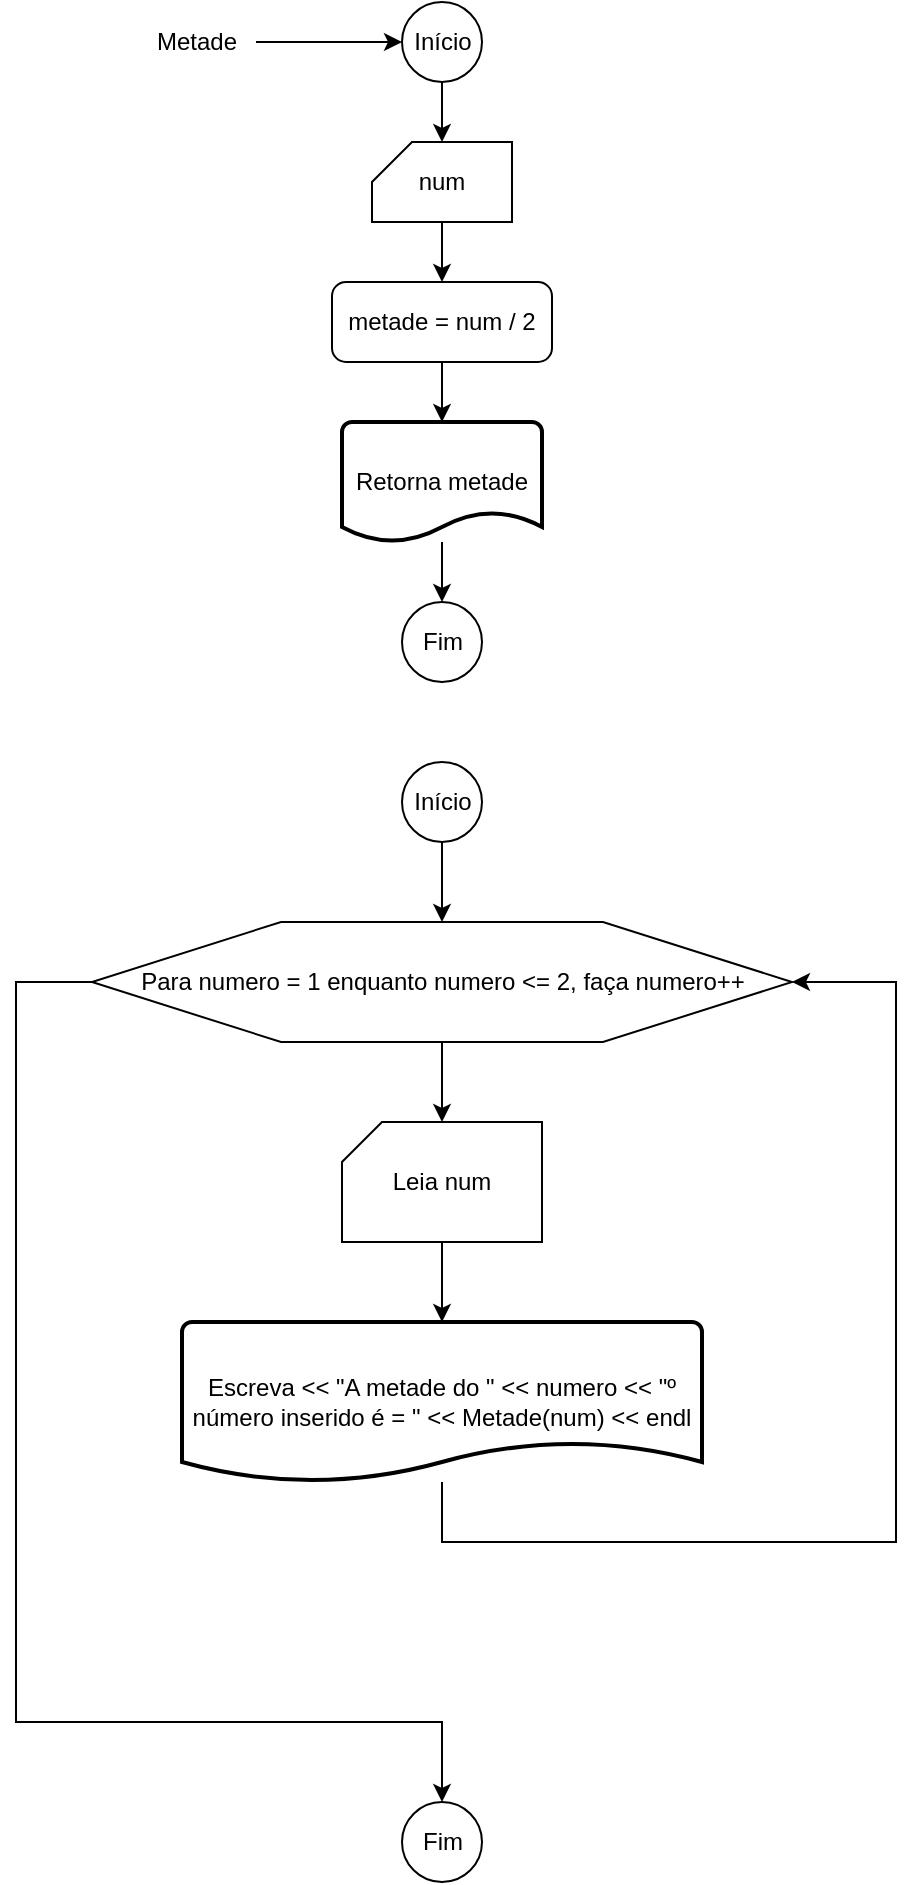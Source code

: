 <mxfile version="18.1.3" type="device"><diagram id="r5D19Dw4fDKtQQBHsxhO" name="Página-1"><mxGraphModel dx="979" dy="719" grid="1" gridSize="10" guides="1" tooltips="1" connect="1" arrows="1" fold="1" page="1" pageScale="1" pageWidth="827" pageHeight="1169" math="0" shadow="0"><root><mxCell id="0"/><mxCell id="1" parent="0"/><mxCell id="q40neqndTI0SbFZ5bSEA-5" value="" style="edgeStyle=orthogonalEdgeStyle;rounded=0;orthogonalLoop=1;jettySize=auto;html=1;" edge="1" parent="1" source="q40neqndTI0SbFZ5bSEA-1" target="q40neqndTI0SbFZ5bSEA-4"><mxGeometry relative="1" as="geometry"/></mxCell><mxCell id="q40neqndTI0SbFZ5bSEA-1" value="Início" style="verticalLabelPosition=middle;verticalAlign=middle;html=1;shape=mxgraph.flowchart.on-page_reference;labelPosition=center;align=center;" vertex="1" parent="1"><mxGeometry x="393" y="20" width="40" height="40" as="geometry"/></mxCell><mxCell id="q40neqndTI0SbFZ5bSEA-3" value="" style="edgeStyle=orthogonalEdgeStyle;rounded=0;orthogonalLoop=1;jettySize=auto;html=1;" edge="1" parent="1" source="q40neqndTI0SbFZ5bSEA-2" target="q40neqndTI0SbFZ5bSEA-1"><mxGeometry relative="1" as="geometry"/></mxCell><mxCell id="q40neqndTI0SbFZ5bSEA-2" value="Metade" style="text;html=1;align=center;verticalAlign=middle;resizable=0;points=[];autosize=1;strokeColor=none;fillColor=none;" vertex="1" parent="1"><mxGeometry x="260" y="30" width="60" height="20" as="geometry"/></mxCell><mxCell id="q40neqndTI0SbFZ5bSEA-7" value="" style="edgeStyle=orthogonalEdgeStyle;rounded=0;orthogonalLoop=1;jettySize=auto;html=1;" edge="1" parent="1" source="q40neqndTI0SbFZ5bSEA-4" target="q40neqndTI0SbFZ5bSEA-6"><mxGeometry relative="1" as="geometry"/></mxCell><mxCell id="q40neqndTI0SbFZ5bSEA-4" value="num" style="verticalLabelPosition=middle;verticalAlign=middle;html=1;shape=card;whiteSpace=wrap;size=20;arcSize=12;labelPosition=center;align=center;" vertex="1" parent="1"><mxGeometry x="378" y="90" width="70" height="40" as="geometry"/></mxCell><mxCell id="q40neqndTI0SbFZ5bSEA-9" value="" style="edgeStyle=orthogonalEdgeStyle;rounded=0;orthogonalLoop=1;jettySize=auto;html=1;" edge="1" parent="1" source="q40neqndTI0SbFZ5bSEA-6" target="q40neqndTI0SbFZ5bSEA-8"><mxGeometry relative="1" as="geometry"/></mxCell><mxCell id="q40neqndTI0SbFZ5bSEA-6" value="metade = num / 2" style="rounded=1;whiteSpace=wrap;html=1;absoluteArcSize=1;arcSize=14;strokeWidth=1;" vertex="1" parent="1"><mxGeometry x="358" y="160" width="110" height="40" as="geometry"/></mxCell><mxCell id="q40neqndTI0SbFZ5bSEA-11" value="" style="edgeStyle=orthogonalEdgeStyle;rounded=0;orthogonalLoop=1;jettySize=auto;html=1;" edge="1" parent="1" source="q40neqndTI0SbFZ5bSEA-8" target="q40neqndTI0SbFZ5bSEA-10"><mxGeometry relative="1" as="geometry"/></mxCell><mxCell id="q40neqndTI0SbFZ5bSEA-8" value="Retorna metade" style="strokeWidth=2;html=1;shape=mxgraph.flowchart.document2;whiteSpace=wrap;size=0.25;" vertex="1" parent="1"><mxGeometry x="363" y="230" width="100" height="60" as="geometry"/></mxCell><mxCell id="q40neqndTI0SbFZ5bSEA-10" value="Fim" style="verticalLabelPosition=middle;verticalAlign=middle;html=1;shape=mxgraph.flowchart.on-page_reference;labelPosition=center;align=center;" vertex="1" parent="1"><mxGeometry x="393" y="320" width="40" height="40" as="geometry"/></mxCell><mxCell id="q40neqndTI0SbFZ5bSEA-14" value="" style="edgeStyle=orthogonalEdgeStyle;rounded=0;orthogonalLoop=1;jettySize=auto;html=1;" edge="1" parent="1" source="q40neqndTI0SbFZ5bSEA-12"><mxGeometry relative="1" as="geometry"><mxPoint x="413" y="480" as="targetPoint"/></mxGeometry></mxCell><mxCell id="q40neqndTI0SbFZ5bSEA-12" value="Início" style="verticalLabelPosition=middle;verticalAlign=middle;html=1;shape=mxgraph.flowchart.on-page_reference;labelPosition=center;align=center;" vertex="1" parent="1"><mxGeometry x="393" y="400" width="40" height="40" as="geometry"/></mxCell><mxCell id="q40neqndTI0SbFZ5bSEA-19" value="" style="edgeStyle=orthogonalEdgeStyle;rounded=0;orthogonalLoop=1;jettySize=auto;html=1;" edge="1" parent="1" source="q40neqndTI0SbFZ5bSEA-16" target="q40neqndTI0SbFZ5bSEA-18"><mxGeometry relative="1" as="geometry"/></mxCell><mxCell id="q40neqndTI0SbFZ5bSEA-24" style="edgeStyle=orthogonalEdgeStyle;rounded=0;orthogonalLoop=1;jettySize=auto;html=1;entryX=0.5;entryY=0;entryDx=0;entryDy=0;entryPerimeter=0;" edge="1" parent="1" source="q40neqndTI0SbFZ5bSEA-16" target="q40neqndTI0SbFZ5bSEA-23"><mxGeometry relative="1" as="geometry"><Array as="points"><mxPoint x="200" y="510"/><mxPoint x="200" y="880"/><mxPoint x="413" y="880"/></Array></mxGeometry></mxCell><mxCell id="q40neqndTI0SbFZ5bSEA-16" value="Para numero = 1 enquanto numero &amp;lt;= 2, faça numero++" style="verticalLabelPosition=middle;verticalAlign=middle;html=1;shape=hexagon;perimeter=hexagonPerimeter2;arcSize=6;size=0.27;labelPosition=center;align=center;" vertex="1" parent="1"><mxGeometry x="238" y="480" width="350" height="60" as="geometry"/></mxCell><mxCell id="q40neqndTI0SbFZ5bSEA-21" value="" style="edgeStyle=orthogonalEdgeStyle;rounded=0;orthogonalLoop=1;jettySize=auto;html=1;" edge="1" parent="1" source="q40neqndTI0SbFZ5bSEA-18" target="q40neqndTI0SbFZ5bSEA-20"><mxGeometry relative="1" as="geometry"/></mxCell><mxCell id="q40neqndTI0SbFZ5bSEA-18" value="Leia num" style="verticalLabelPosition=middle;verticalAlign=middle;html=1;shape=card;whiteSpace=wrap;size=20;arcSize=12;labelPosition=center;align=center;" vertex="1" parent="1"><mxGeometry x="363" y="580" width="100" height="60" as="geometry"/></mxCell><mxCell id="q40neqndTI0SbFZ5bSEA-22" style="edgeStyle=orthogonalEdgeStyle;rounded=0;orthogonalLoop=1;jettySize=auto;html=1;entryX=1;entryY=0.5;entryDx=0;entryDy=0;" edge="1" parent="1" source="q40neqndTI0SbFZ5bSEA-20" target="q40neqndTI0SbFZ5bSEA-16"><mxGeometry relative="1" as="geometry"><Array as="points"><mxPoint x="413" y="790"/><mxPoint x="640" y="790"/><mxPoint x="640" y="510"/></Array></mxGeometry></mxCell><mxCell id="q40neqndTI0SbFZ5bSEA-20" value="Escreva &amp;lt;&amp;lt; &quot;A metade do &quot; &amp;lt;&amp;lt; numero &amp;lt;&amp;lt; &quot;º número inserido é = &quot; &amp;lt;&amp;lt; Metade(num) &amp;lt;&amp;lt; endl" style="strokeWidth=2;html=1;shape=mxgraph.flowchart.document2;whiteSpace=wrap;size=0.25;" vertex="1" parent="1"><mxGeometry x="283" y="680" width="260" height="80" as="geometry"/></mxCell><mxCell id="q40neqndTI0SbFZ5bSEA-23" value="Fim" style="verticalLabelPosition=middle;verticalAlign=middle;html=1;shape=mxgraph.flowchart.on-page_reference;labelPosition=center;align=center;" vertex="1" parent="1"><mxGeometry x="393" y="920" width="40" height="40" as="geometry"/></mxCell></root></mxGraphModel></diagram></mxfile>